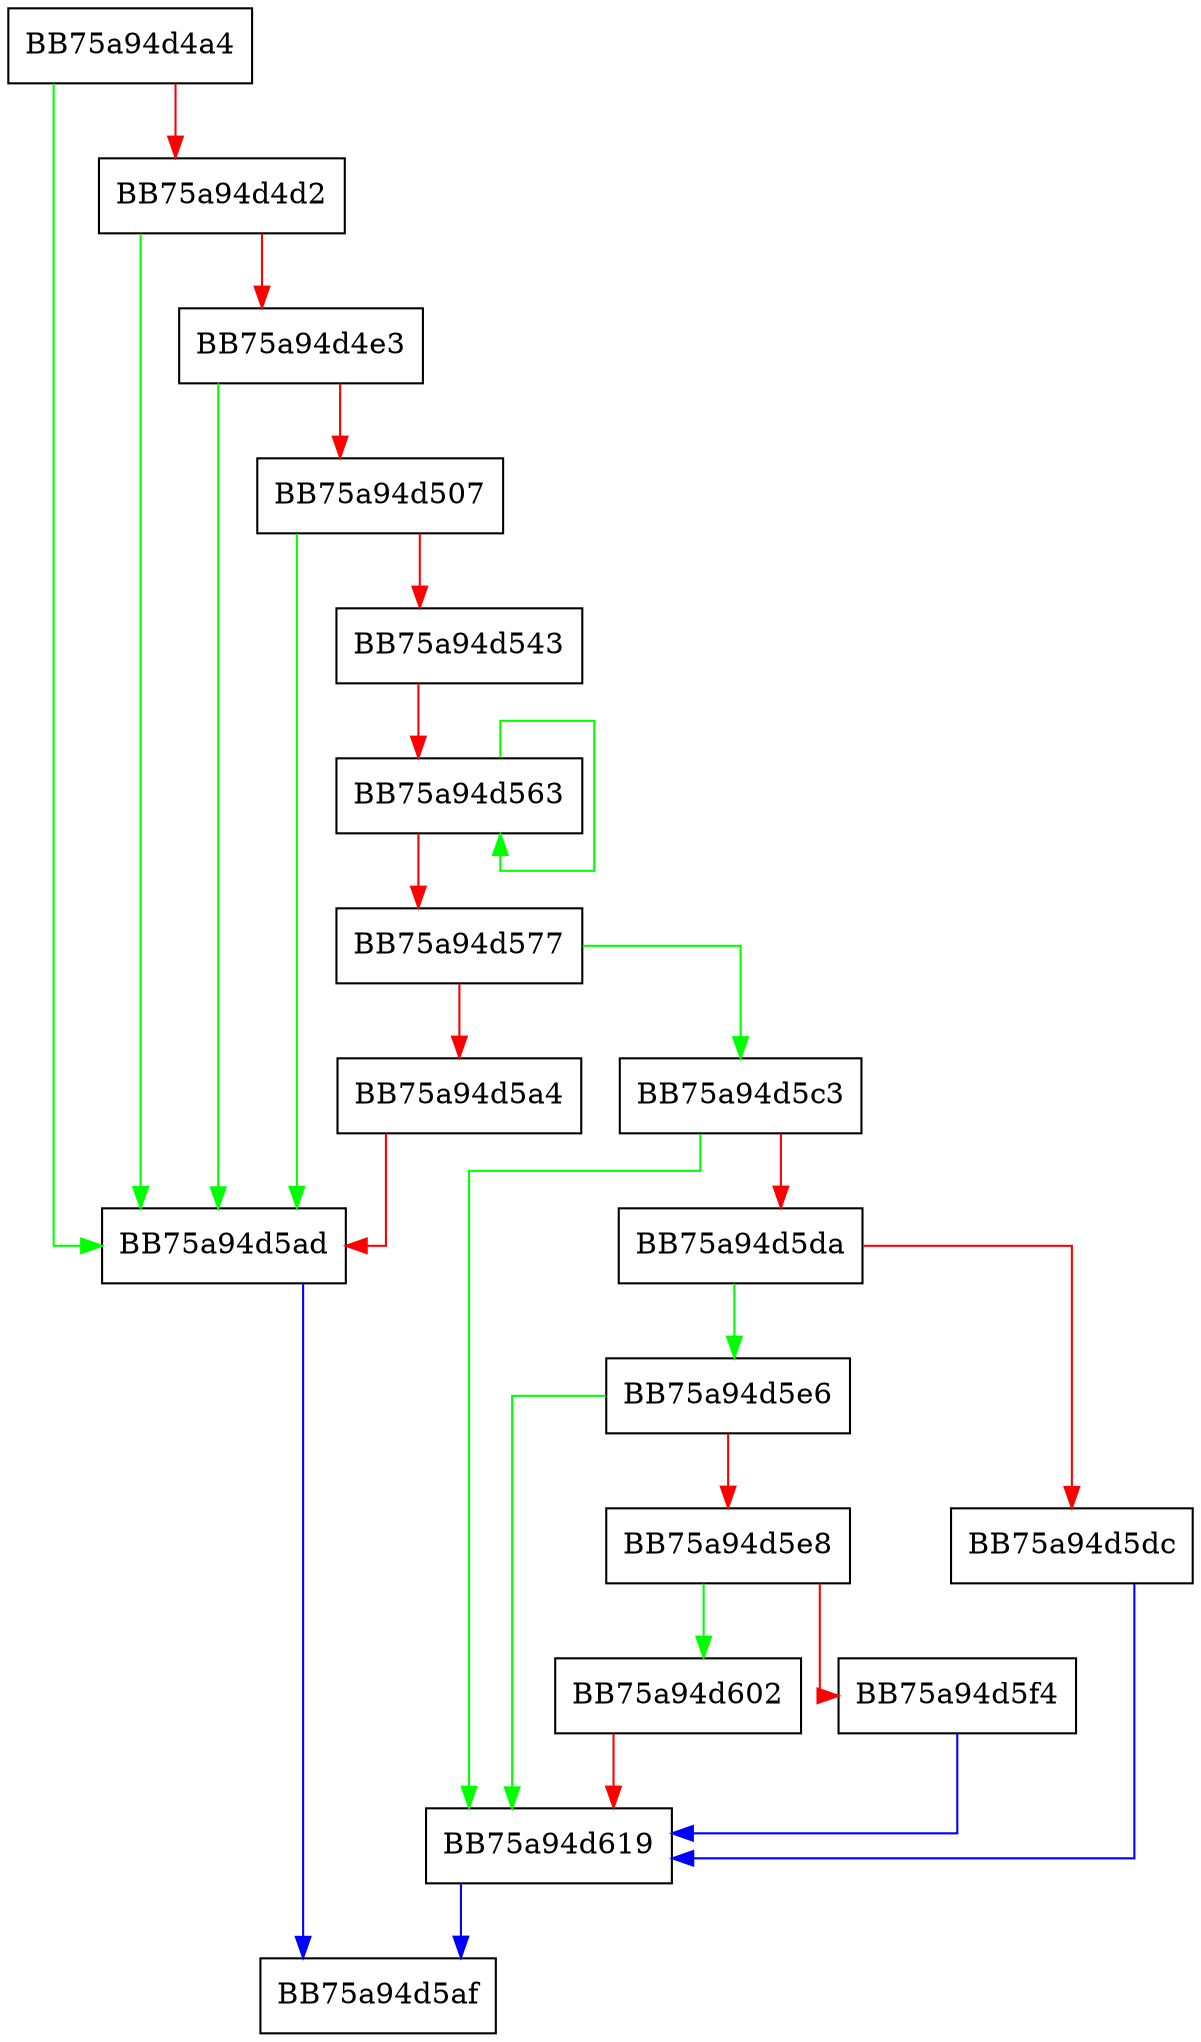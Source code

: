 digraph _compress_and_decompress {
  node [shape="box"];
  graph [splines=ortho];
  BB75a94d4a4 -> BB75a94d5ad [color="green"];
  BB75a94d4a4 -> BB75a94d4d2 [color="red"];
  BB75a94d4d2 -> BB75a94d5ad [color="green"];
  BB75a94d4d2 -> BB75a94d4e3 [color="red"];
  BB75a94d4e3 -> BB75a94d5ad [color="green"];
  BB75a94d4e3 -> BB75a94d507 [color="red"];
  BB75a94d507 -> BB75a94d5ad [color="green"];
  BB75a94d507 -> BB75a94d543 [color="red"];
  BB75a94d543 -> BB75a94d563 [color="red"];
  BB75a94d563 -> BB75a94d563 [color="green"];
  BB75a94d563 -> BB75a94d577 [color="red"];
  BB75a94d577 -> BB75a94d5c3 [color="green"];
  BB75a94d577 -> BB75a94d5a4 [color="red"];
  BB75a94d5a4 -> BB75a94d5ad [color="red"];
  BB75a94d5ad -> BB75a94d5af [color="blue"];
  BB75a94d5c3 -> BB75a94d619 [color="green"];
  BB75a94d5c3 -> BB75a94d5da [color="red"];
  BB75a94d5da -> BB75a94d5e6 [color="green"];
  BB75a94d5da -> BB75a94d5dc [color="red"];
  BB75a94d5dc -> BB75a94d619 [color="blue"];
  BB75a94d5e6 -> BB75a94d619 [color="green"];
  BB75a94d5e6 -> BB75a94d5e8 [color="red"];
  BB75a94d5e8 -> BB75a94d602 [color="green"];
  BB75a94d5e8 -> BB75a94d5f4 [color="red"];
  BB75a94d5f4 -> BB75a94d619 [color="blue"];
  BB75a94d602 -> BB75a94d619 [color="red"];
  BB75a94d619 -> BB75a94d5af [color="blue"];
}